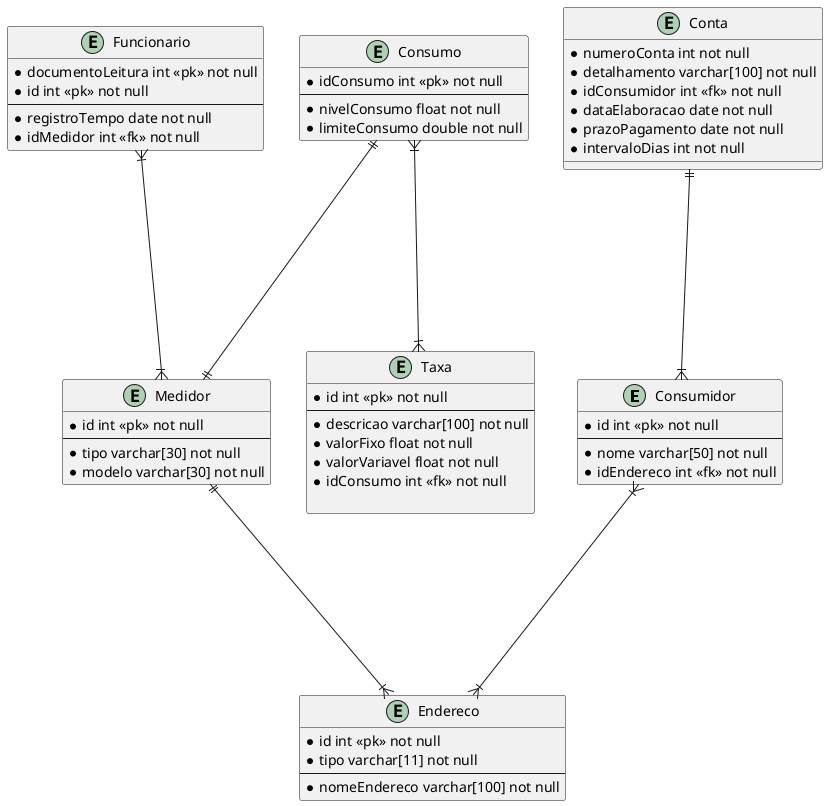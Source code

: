 @startuml Facecpar

entity Consumidor {
    *id int <<pk>> not null
    --
    *nome varchar[50] not null
    *idEndereco int <<fk>> not null
}

entity Endereco{
    *id int <<pk>> not null
    *tipo varchar[11] not null
    --
    *nomeEndereco varchar[100] not null
}

entity Medidor {
    *id int <<pk>> not null
    --
    *tipo varchar[30] not null
    *modelo varchar[30] not null
}

entity Funcionario{
    *documentoLeitura int <<pk>> not null
    *id int <<pk>> not null
    --
    *registroTempo date not null
    *idMedidor int <<fk>> not null
}

entity Consumo{
    *idConsumo int <<pk>> not null
    --
    *nivelConsumo float not null
    *limiteConsumo double not null
}

entity Taxa{
    *id int <<pk>> not null
    --
    *descricao varchar[100] not null
    *valorFixo float not null
    *valorVariavel float not null
    *idConsumo int <<fk>> not null

}                                                                                                                                                                                                                                                                                                                                                                                                                                                                                                                                                                                                                                                                                                                                                                                                                                                                                                                                                                                                                                                                                                                                                                                                                                                                                                                                                                                                                                                                                                                                                                                                                                                                                                                                                                                                                                                                                                                                                                                                                                                                                                                                                                                                                                                                                                                                                                                                                                                                                                                                                                                                                                                                                                                                                                                                                                                                                                                                                                                                                                                                                                                                                                                                                                                                                                                                                                                                                                                                                                                                                                                                                                                                                                                                                                                                                                                                                                                                                                                                                                                                                                                                                                                                                                                                                                                                                                                                                                                                                                                                                                                                                                                                                                                                                                                                                                                                                                                                                                                                                                                                                                                                                                                                                                                                                                                                                                                                                                                                                                                                                                                                                                                                                                                                                                                                                                                                                                                                                                                                                                                                                                                                                                                                                                                                                                                                                                                                                                                                                                                                                                                                                                                                                                                                                                                                                                                                                                                                                                                                     

entity Conta{
    *numeroConta int not null
    *detalhamento varchar[100] not null
    *idConsumidor int <<fk>> not null
    *dataElaboracao date not null
    *prazoPagamento date not null
    *intervaloDias int not null
}

Consumidor }|----|{Endereco
Medidor ||----|{ Endereco
Funcionario  }|----|{Medidor
Consumo }|----|{Taxa
Consumo ||----|| Medidor
Conta ||----|{ Consumidor

@enduml